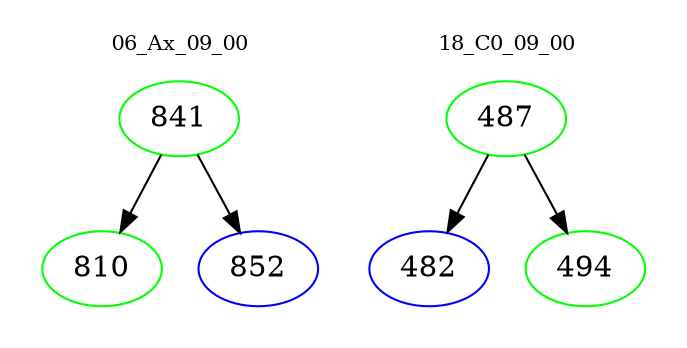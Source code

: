 digraph{
subgraph cluster_0 {
color = white
label = "06_Ax_09_00";
fontsize=10;
T0_841 [label="841", color="green"]
T0_841 -> T0_810 [color="black"]
T0_810 [label="810", color="green"]
T0_841 -> T0_852 [color="black"]
T0_852 [label="852", color="blue"]
}
subgraph cluster_1 {
color = white
label = "18_C0_09_00";
fontsize=10;
T1_487 [label="487", color="green"]
T1_487 -> T1_482 [color="black"]
T1_482 [label="482", color="blue"]
T1_487 -> T1_494 [color="black"]
T1_494 [label="494", color="green"]
}
}
